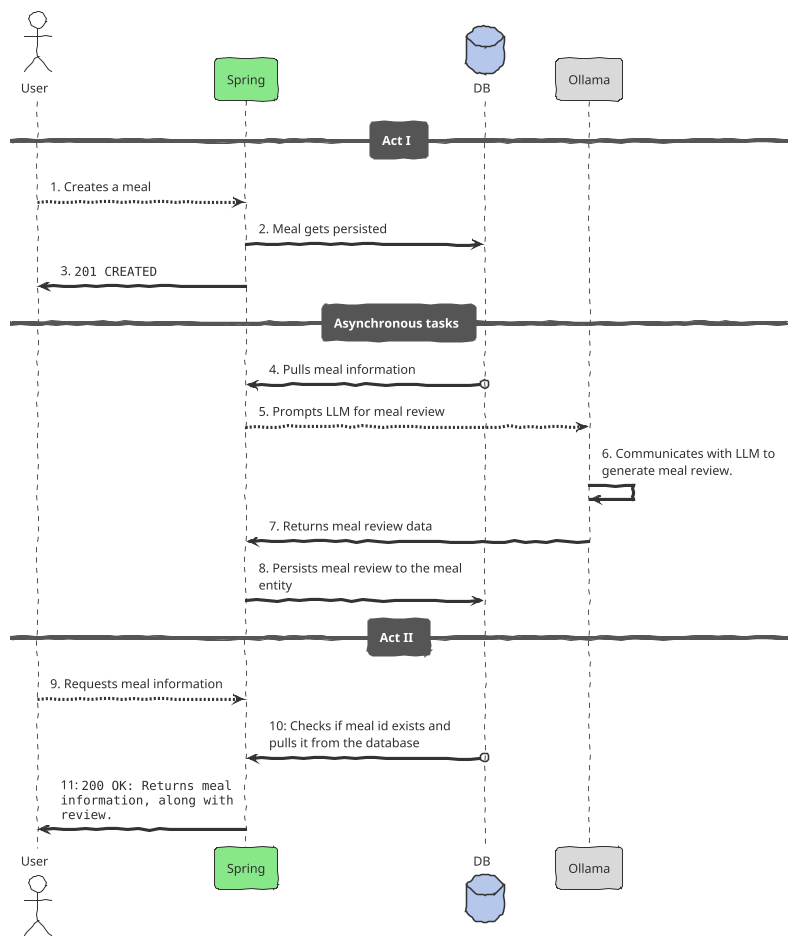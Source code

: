 @startuml
!theme sketchy-outline
skinparam maxMessageSize 200
skinparam backgroundColor #White

actor User as U
participant Spring as S #88E788
database DB #B5C7EB
participant Ollama as O #D9D9D9

== Act I ==
U --> S : 1. Creates a meal
S -> DB : 2. Meal gets persisted
S -> U : 3. ""201 CREATED""
== Asynchronous tasks ==
S <-o DB : 4. Pulls meal information
S --> O : 5. Prompts LLM for meal review
O -> O : 6. Communicates with LLM to generate meal review.
O -> S : 7. Returns meal review data
S -> DB : 8. Persists meal review to the meal entity
== Act II ==
U --> S : 9. Requests meal information
S <-o DB : 10: Checks if meal id exists and pulls it from the database
S -> U : 11: ""200 OK: Returns meal information, along with review.""

@enduml